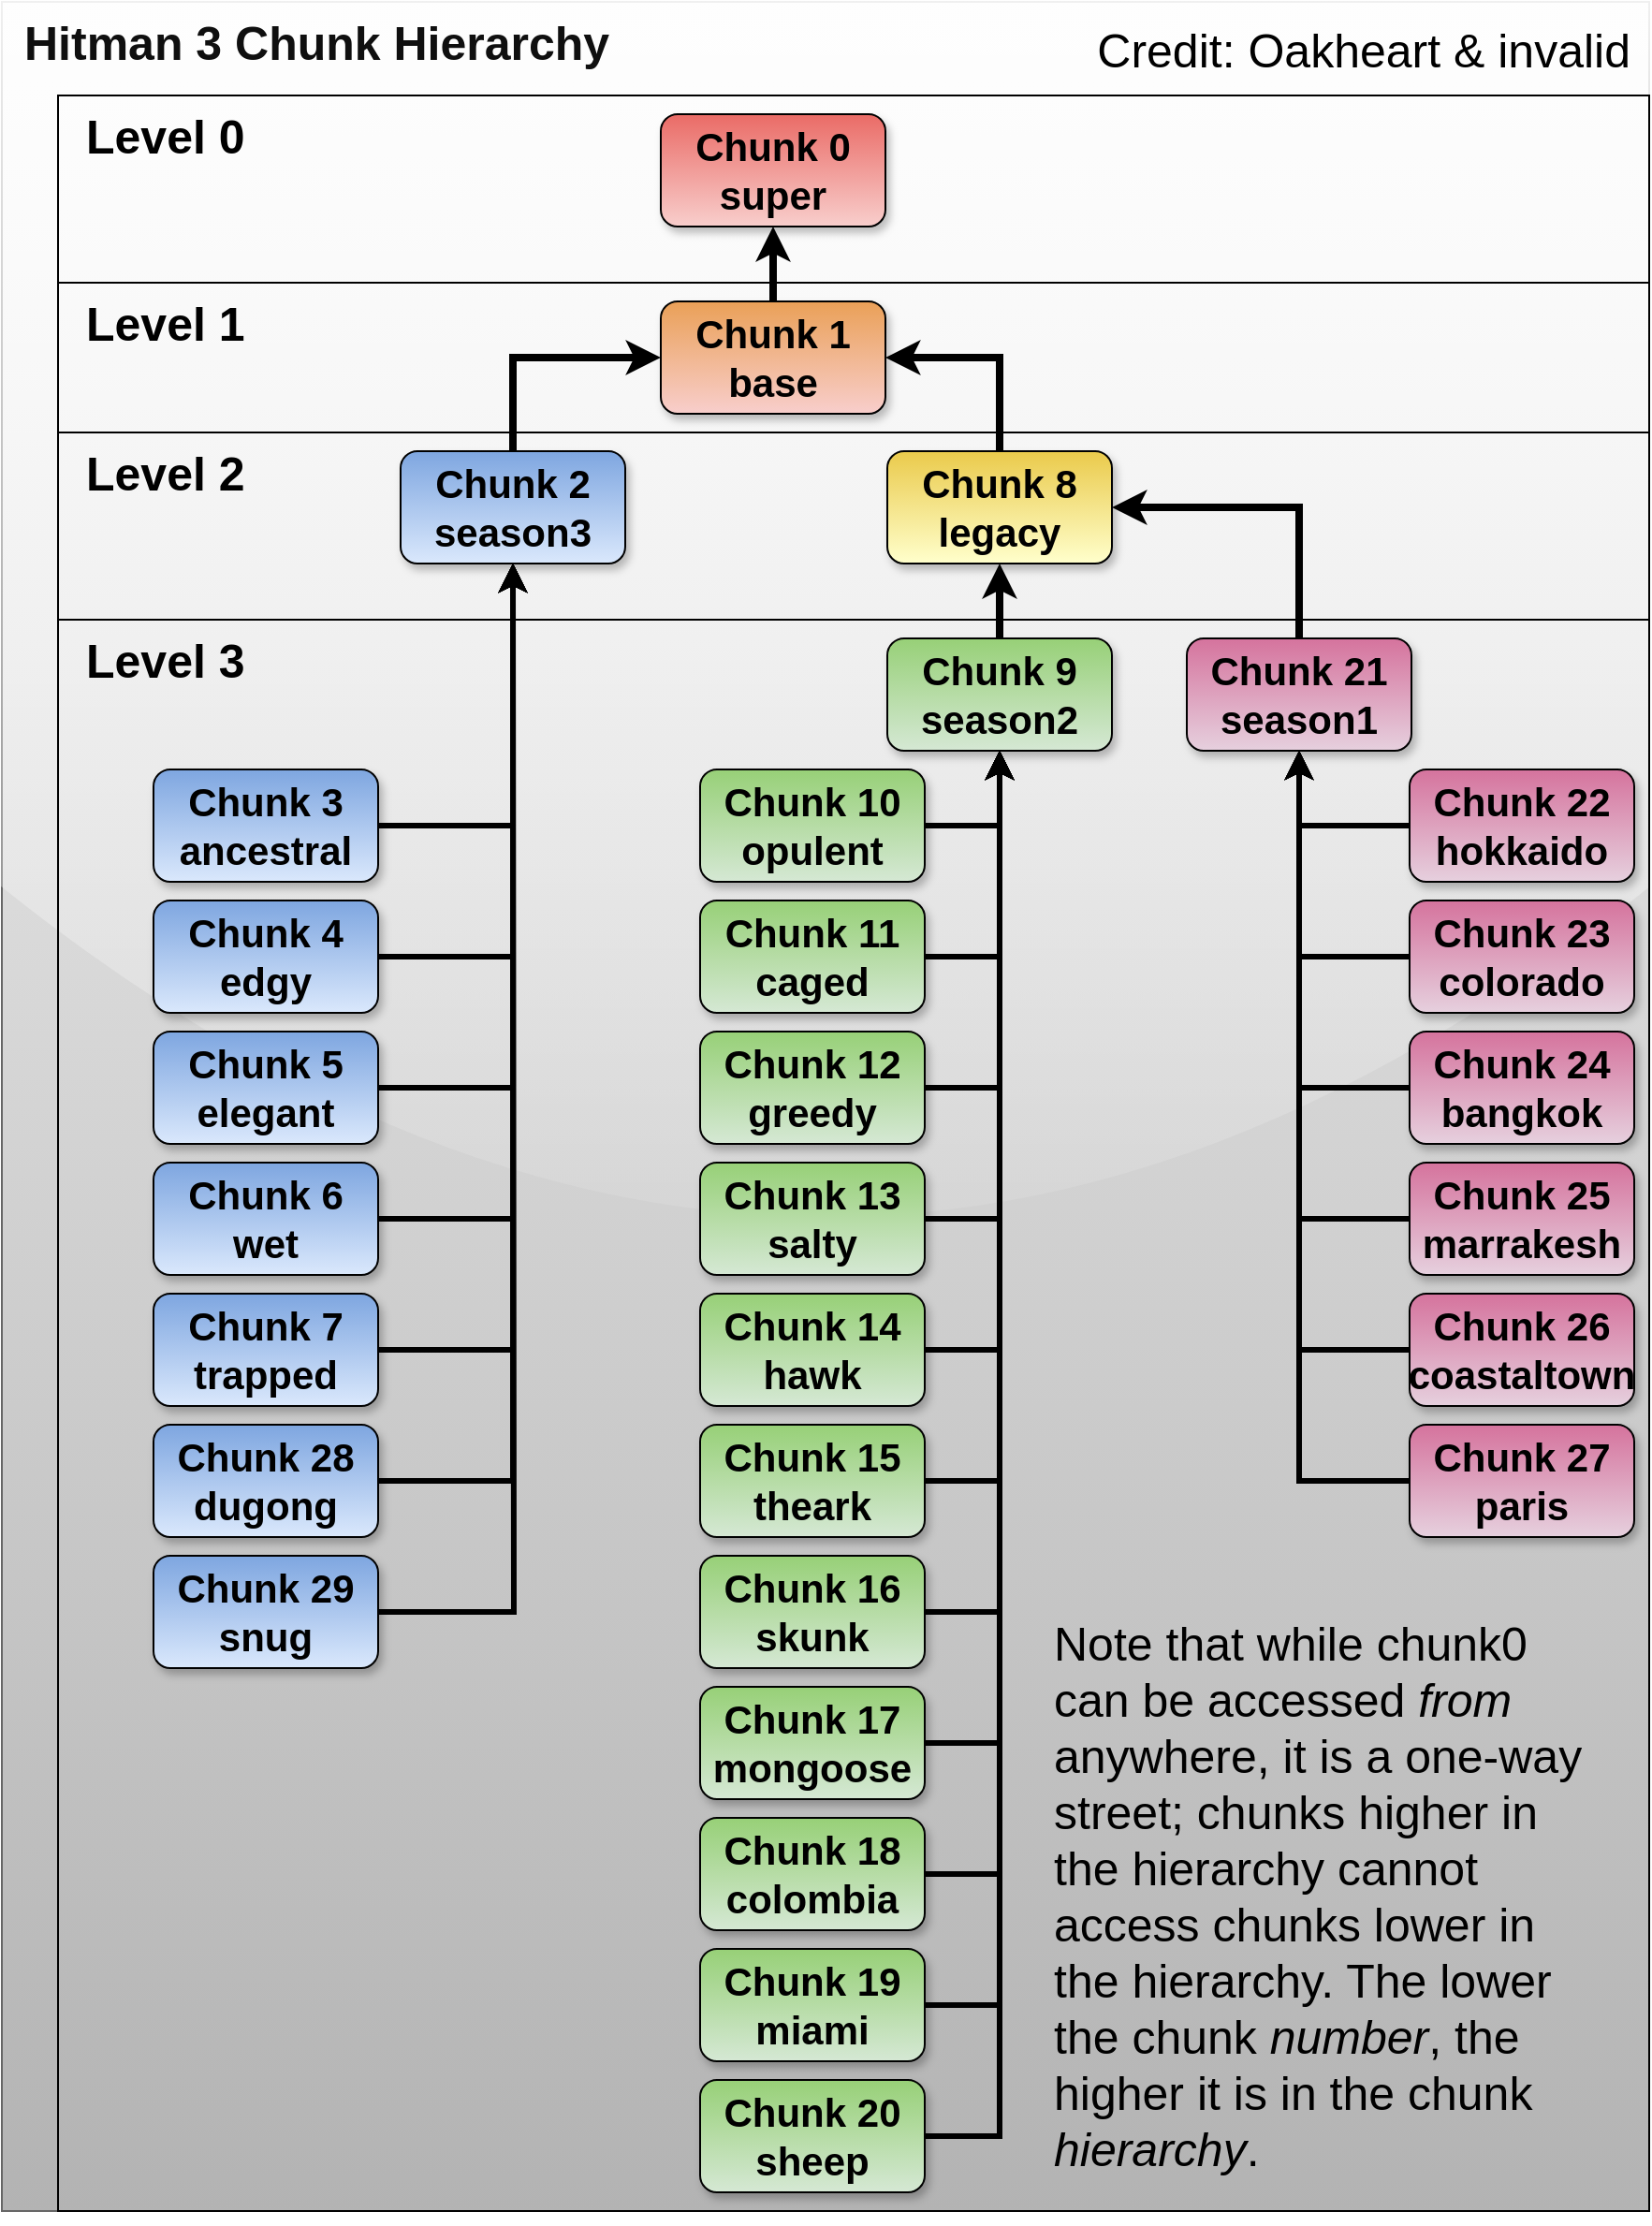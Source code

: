 <mxfile version="21.6.6" type="device">
  <diagram name="Page-1" id="b98fa263-6416-c6ec-5b7d-78bf54ef71d0">
    <mxGraphModel dx="1519" dy="757" grid="1" gridSize="10" guides="1" tooltips="1" connect="1" arrows="1" fold="1" page="1" pageScale="1.5" pageWidth="1169" pageHeight="826" background="none" math="0" shadow="0">
      <root>
        <mxCell id="0" style=";html=1;" />
        <mxCell id="1" style=";html=1;" parent="0" />
        <mxCell id="N0DhFaUQ2dvQvEvrO7Er-67" value="&lt;font color=&quot;#0f0f0f&quot;&gt;Hitman 3 Chunk Hierarchy&lt;/font&gt;" style="rounded=0;whiteSpace=wrap;html=1;fontSize=25;verticalAlign=top;align=left;fontStyle=1;labelBorderColor=none;spacingLeft=10;glass=1;sketch=0;shadow=0;fillColor=#f5f5f5;strokeColor=#666666;gradientColor=#b3b3b3;" parent="1" vertex="1">
          <mxGeometry x="400" y="20" width="880" height="1180" as="geometry" />
        </mxCell>
        <mxCell id="N0DhFaUQ2dvQvEvrO7Er-72" value="&lt;div&gt;Level 3&lt;br&gt;&lt;/div&gt;" style="rounded=0;whiteSpace=wrap;html=1;labelBorderColor=none;fontSize=25;align=left;verticalAlign=top;fontStyle=1;spacingLeft=13;labelBackgroundColor=none;fillColor=none;" parent="1" vertex="1">
          <mxGeometry x="430" y="350" width="850" height="850" as="geometry" />
        </mxCell>
        <mxCell id="N0DhFaUQ2dvQvEvrO7Er-71" value="&lt;div&gt;Level 2&lt;br&gt;&lt;/div&gt;" style="rounded=0;whiteSpace=wrap;html=1;labelBorderColor=none;fontSize=25;align=left;verticalAlign=top;fontStyle=1;spacingLeft=13;fillColor=none;" parent="1" vertex="1">
          <mxGeometry x="430" y="250" width="850" height="100" as="geometry" />
        </mxCell>
        <mxCell id="N0DhFaUQ2dvQvEvrO7Er-70" value="&lt;div&gt;Level 1&lt;br&gt;&lt;/div&gt;" style="rounded=0;whiteSpace=wrap;html=1;labelBorderColor=none;fontSize=25;align=left;verticalAlign=top;fontStyle=1;spacingLeft=13;fillColor=none;" parent="1" vertex="1">
          <mxGeometry x="430" y="170" width="850" height="80" as="geometry" />
        </mxCell>
        <mxCell id="N0DhFaUQ2dvQvEvrO7Er-69" value="&lt;div&gt;Level 0&lt;br&gt;&lt;/div&gt;" style="rounded=0;whiteSpace=wrap;html=1;labelBorderColor=none;fontSize=25;align=left;verticalAlign=top;fontStyle=1;spacingLeft=13;fillColor=none;" parent="1" vertex="1">
          <mxGeometry x="430" y="70" width="850" height="100" as="geometry" />
        </mxCell>
        <mxCell id="N0DhFaUQ2dvQvEvrO7Er-3" value="" style="edgeStyle=orthogonalEdgeStyle;rounded=0;orthogonalLoop=1;jettySize=auto;html=1;strokeWidth=4;" parent="1" source="N0DhFaUQ2dvQvEvrO7Er-2" target="N0DhFaUQ2dvQvEvrO7Er-1" edge="1">
          <mxGeometry relative="1" as="geometry" />
        </mxCell>
        <mxCell id="N0DhFaUQ2dvQvEvrO7Er-1" value="&lt;div&gt;&lt;font color=&quot;#000000&quot;&gt;Chunk 0&lt;/font&gt;&lt;/div&gt;&lt;div&gt;super&lt;br&gt;&lt;/div&gt;" style="rounded=1;whiteSpace=wrap;html=1;flipH=0;flipV=1;fontStyle=1;fontSize=21;fillColor=#f8cecc;strokeColor=#000000;gradientColor=#ea6b66;shadow=1;" parent="1" vertex="1">
          <mxGeometry x="752" y="80" width="120" height="60" as="geometry" />
        </mxCell>
        <mxCell id="N0DhFaUQ2dvQvEvrO7Er-5" value="" style="edgeStyle=orthogonalEdgeStyle;rounded=0;orthogonalLoop=1;jettySize=auto;html=1;exitX=0.5;exitY=0;exitDx=0;exitDy=0;entryX=1;entryY=0.5;entryDx=0;entryDy=0;strokeWidth=4;" parent="1" source="N0DhFaUQ2dvQvEvrO7Er-4" target="N0DhFaUQ2dvQvEvrO7Er-2" edge="1">
          <mxGeometry relative="1" as="geometry" />
        </mxCell>
        <mxCell id="N0DhFaUQ2dvQvEvrO7Er-7" value="" style="edgeStyle=orthogonalEdgeStyle;rounded=0;orthogonalLoop=1;jettySize=auto;html=1;exitX=0.5;exitY=0;exitDx=0;exitDy=0;entryX=0;entryY=0.5;entryDx=0;entryDy=0;strokeWidth=4;" parent="1" source="N0DhFaUQ2dvQvEvrO7Er-6" target="N0DhFaUQ2dvQvEvrO7Er-2" edge="1">
          <mxGeometry relative="1" as="geometry" />
        </mxCell>
        <mxCell id="N0DhFaUQ2dvQvEvrO7Er-2" value="&lt;div style=&quot;font-size: 21px;&quot;&gt;Chunk 1&lt;/div&gt;&lt;div style=&quot;font-size: 21px;&quot;&gt;base&lt;br&gt;&lt;/div&gt;" style="rounded=1;whiteSpace=wrap;html=1;flipH=0;flipV=1;fontStyle=1;fontSize=21;fillColor=#f8cecc;strokeColor=#000000;gradientColor=#EAA057;shadow=1;" parent="1" vertex="1">
          <mxGeometry x="752" y="180" width="120" height="60" as="geometry" />
        </mxCell>
        <mxCell id="N0DhFaUQ2dvQvEvrO7Er-28" value="" style="edgeStyle=orthogonalEdgeStyle;rounded=0;orthogonalLoop=1;jettySize=auto;html=1;strokeWidth=4;" parent="1" source="N0DhFaUQ2dvQvEvrO7Er-27" target="N0DhFaUQ2dvQvEvrO7Er-4" edge="1">
          <mxGeometry relative="1" as="geometry" />
        </mxCell>
        <mxCell id="N0DhFaUQ2dvQvEvrO7Er-30" value="" style="edgeStyle=orthogonalEdgeStyle;rounded=0;orthogonalLoop=1;jettySize=auto;html=1;exitX=0.5;exitY=0;exitDx=0;exitDy=0;strokeWidth=4;entryX=1;entryY=0.5;entryDx=0;entryDy=0;" parent="1" source="N0DhFaUQ2dvQvEvrO7Er-29" target="N0DhFaUQ2dvQvEvrO7Er-4" edge="1">
          <mxGeometry relative="1" as="geometry" />
        </mxCell>
        <mxCell id="N0DhFaUQ2dvQvEvrO7Er-4" value="&lt;div style=&quot;font-size: 21px;&quot;&gt;Chunk 8&lt;br style=&quot;font-size: 21px;&quot;&gt;&lt;/div&gt;&lt;div&gt;legacy&lt;br&gt;&lt;/div&gt;" style="rounded=1;whiteSpace=wrap;html=1;flipH=0;flipV=1;fontStyle=1;fontSize=21;fillColor=#FFFFCC;strokeColor=#000000;gradientColor=#EACA4B;glass=0;shadow=1;" parent="1" vertex="1">
          <mxGeometry x="873" y="260" width="120" height="60" as="geometry" />
        </mxCell>
        <mxCell id="N0DhFaUQ2dvQvEvrO7Er-6" value="&lt;div style=&quot;font-size: 21px;&quot;&gt;Chunk 2&lt;/div&gt;&lt;div style=&quot;font-size: 21px;&quot;&gt;season3&lt;br&gt;&lt;/div&gt;" style="rounded=1;whiteSpace=wrap;html=1;flipH=0;flipV=1;fontStyle=1;fontSize=21;fillColor=#dae8fc;strokeColor=#000000;gradientColor=#7ea6e0;shadow=1;" parent="1" vertex="1">
          <mxGeometry x="613" y="260" width="120" height="60" as="geometry" />
        </mxCell>
        <mxCell id="N0DhFaUQ2dvQvEvrO7Er-21" style="edgeStyle=orthogonalEdgeStyle;rounded=0;orthogonalLoop=1;jettySize=auto;html=1;entryX=0.5;entryY=1;entryDx=0;entryDy=0;strokeWidth=3;" parent="1" source="N0DhFaUQ2dvQvEvrO7Er-10" target="N0DhFaUQ2dvQvEvrO7Er-6" edge="1">
          <mxGeometry relative="1" as="geometry" />
        </mxCell>
        <mxCell id="N0DhFaUQ2dvQvEvrO7Er-10" value="&lt;div style=&quot;font-size: 21px;&quot;&gt;Chunk 7&lt;br style=&quot;font-size: 21px;&quot;&gt;&lt;/div&gt;&lt;div&gt;trapped&lt;br&gt;&lt;/div&gt;" style="rounded=1;whiteSpace=wrap;html=1;flipH=0;flipV=1;fontStyle=1;fontSize=21;shadow=1;fillColor=#dae8fc;gradientColor=#7ea6e0;strokeColor=#000000;" parent="1" vertex="1">
          <mxGeometry x="481" y="710" width="120" height="60" as="geometry" />
        </mxCell>
        <mxCell id="N0DhFaUQ2dvQvEvrO7Er-22" style="edgeStyle=orthogonalEdgeStyle;rounded=0;orthogonalLoop=1;jettySize=auto;html=1;entryX=0.5;entryY=1;entryDx=0;entryDy=0;strokeWidth=3;" parent="1" source="N0DhFaUQ2dvQvEvrO7Er-12" target="N0DhFaUQ2dvQvEvrO7Er-6" edge="1">
          <mxGeometry relative="1" as="geometry" />
        </mxCell>
        <mxCell id="N0DhFaUQ2dvQvEvrO7Er-12" value="&lt;div style=&quot;font-size: 21px;&quot;&gt;Chunk 6&lt;br style=&quot;font-size: 21px;&quot;&gt;&lt;/div&gt;&lt;div&gt;wet&lt;br&gt;&lt;/div&gt;" style="rounded=1;whiteSpace=wrap;html=1;flipH=0;flipV=1;fontStyle=1;fontSize=21;shadow=1;fillColor=#dae8fc;gradientColor=#7ea6e0;strokeColor=#000000;" parent="1" vertex="1">
          <mxGeometry x="481" y="640" width="120" height="60" as="geometry" />
        </mxCell>
        <mxCell id="N0DhFaUQ2dvQvEvrO7Er-23" style="edgeStyle=orthogonalEdgeStyle;rounded=0;orthogonalLoop=1;jettySize=auto;html=1;entryX=0.5;entryY=1;entryDx=0;entryDy=0;strokeWidth=3;" parent="1" source="N0DhFaUQ2dvQvEvrO7Er-14" target="N0DhFaUQ2dvQvEvrO7Er-6" edge="1">
          <mxGeometry relative="1" as="geometry" />
        </mxCell>
        <mxCell id="N0DhFaUQ2dvQvEvrO7Er-14" value="&lt;div style=&quot;font-size: 21px;&quot;&gt;Chunk 5&lt;br style=&quot;font-size: 21px;&quot;&gt;&lt;/div&gt;&lt;div&gt;elegant&lt;br&gt;&lt;/div&gt;" style="rounded=1;whiteSpace=wrap;html=1;flipH=0;flipV=1;fontStyle=1;fontSize=21;shadow=1;fillColor=#dae8fc;gradientColor=#7ea6e0;strokeColor=#000000;" parent="1" vertex="1">
          <mxGeometry x="481" y="570" width="120" height="60" as="geometry" />
        </mxCell>
        <mxCell id="N0DhFaUQ2dvQvEvrO7Er-24" style="edgeStyle=orthogonalEdgeStyle;rounded=0;orthogonalLoop=1;jettySize=auto;html=1;entryX=0.5;entryY=1;entryDx=0;entryDy=0;strokeWidth=3;" parent="1" source="N0DhFaUQ2dvQvEvrO7Er-16" target="N0DhFaUQ2dvQvEvrO7Er-6" edge="1">
          <mxGeometry relative="1" as="geometry" />
        </mxCell>
        <mxCell id="N0DhFaUQ2dvQvEvrO7Er-16" value="&lt;div style=&quot;font-size: 21px;&quot;&gt;Chunk 4&lt;br style=&quot;font-size: 21px;&quot;&gt;&lt;/div&gt;&lt;div&gt;edgy&lt;br&gt;&lt;/div&gt;" style="rounded=1;whiteSpace=wrap;html=1;flipH=0;flipV=1;fontStyle=1;fontSize=21;shadow=1;fillColor=#dae8fc;gradientColor=#7ea6e0;strokeColor=#000000;" parent="1" vertex="1">
          <mxGeometry x="481" y="500" width="120" height="60" as="geometry" />
        </mxCell>
        <mxCell id="N0DhFaUQ2dvQvEvrO7Er-25" style="edgeStyle=orthogonalEdgeStyle;rounded=0;orthogonalLoop=1;jettySize=auto;html=1;strokeWidth=3;" parent="1" source="N0DhFaUQ2dvQvEvrO7Er-18" target="N0DhFaUQ2dvQvEvrO7Er-6" edge="1">
          <mxGeometry relative="1" as="geometry" />
        </mxCell>
        <mxCell id="N0DhFaUQ2dvQvEvrO7Er-18" value="&lt;div style=&quot;font-size: 21px;&quot;&gt;Chunk 3&lt;br style=&quot;font-size: 21px;&quot;&gt;&lt;/div&gt;&lt;div&gt;ancestral&lt;br&gt;&lt;/div&gt;" style="rounded=1;whiteSpace=wrap;html=1;flipH=0;flipV=1;fontStyle=1;fontSize=21;shadow=1;fillColor=#dae8fc;gradientColor=#7ea6e0;strokeColor=#000000;" parent="1" vertex="1">
          <mxGeometry x="481" y="430" width="120" height="60" as="geometry" />
        </mxCell>
        <mxCell id="N0DhFaUQ2dvQvEvrO7Er-27" value="&lt;div style=&quot;font-size: 21px;&quot;&gt;Chunk 9&lt;br style=&quot;font-size: 21px;&quot;&gt;&lt;/div&gt;&lt;div&gt;season2&lt;br&gt;&lt;/div&gt;" style="rounded=1;whiteSpace=wrap;html=1;flipH=0;flipV=1;fontStyle=1;fontSize=21;fillColor=#d5e8d4;strokeColor=#000000;gradientColor=#97d077;shadow=1;" parent="1" vertex="1">
          <mxGeometry x="873" y="360" width="120" height="60" as="geometry" />
        </mxCell>
        <mxCell id="N0DhFaUQ2dvQvEvrO7Er-29" value="&lt;div style=&quot;font-size: 21px;&quot;&gt;Chunk 21&lt;br style=&quot;font-size: 21px;&quot;&gt;&lt;/div&gt;&lt;div&gt;season1&lt;br&gt;&lt;/div&gt;" style="rounded=1;whiteSpace=wrap;html=1;flipH=0;flipV=1;fontStyle=1;fontSize=21;fillColor=#e6d0de;strokeColor=#000000;shadow=1;gradientColor=#d5739d;" parent="1" vertex="1">
          <mxGeometry x="1033" y="360" width="120" height="60" as="geometry" />
        </mxCell>
        <mxCell id="N0DhFaUQ2dvQvEvrO7Er-49" style="edgeStyle=orthogonalEdgeStyle;rounded=0;orthogonalLoop=1;jettySize=auto;html=1;exitX=1;exitY=0.5;exitDx=0;exitDy=0;strokeWidth=3;" parent="1" source="N0DhFaUQ2dvQvEvrO7Er-31" target="N0DhFaUQ2dvQvEvrO7Er-27" edge="1">
          <mxGeometry relative="1" as="geometry" />
        </mxCell>
        <mxCell id="N0DhFaUQ2dvQvEvrO7Er-31" value="&lt;div style=&quot;font-size: 21px;&quot;&gt;Chunk 10&lt;br style=&quot;font-size: 21px;&quot;&gt;&lt;/div&gt;&lt;div&gt;opulent&lt;br&gt;&lt;/div&gt;" style="rounded=1;whiteSpace=wrap;html=1;flipH=0;flipV=1;fontStyle=1;fontSize=21;fillColor=#d5e8d4;strokeColor=#000000;shadow=1;gradientColor=#97d077;" parent="1" vertex="1">
          <mxGeometry x="773" y="430" width="120" height="60" as="geometry" />
        </mxCell>
        <mxCell id="N0DhFaUQ2dvQvEvrO7Er-50" style="edgeStyle=orthogonalEdgeStyle;rounded=0;orthogonalLoop=1;jettySize=auto;html=1;entryX=0.5;entryY=1;entryDx=0;entryDy=0;exitX=1;exitY=0.5;exitDx=0;exitDy=0;strokeWidth=3;" parent="1" source="N0DhFaUQ2dvQvEvrO7Er-32" target="N0DhFaUQ2dvQvEvrO7Er-27" edge="1">
          <mxGeometry relative="1" as="geometry" />
        </mxCell>
        <mxCell id="N0DhFaUQ2dvQvEvrO7Er-32" value="&lt;div style=&quot;font-size: 21px;&quot;&gt;Chunk 11&lt;br style=&quot;font-size: 21px;&quot;&gt;&lt;/div&gt;&lt;div&gt;caged&lt;br&gt;&lt;/div&gt;" style="rounded=1;whiteSpace=wrap;html=1;flipH=0;flipV=1;fontStyle=1;fontSize=21;shadow=1;fillColor=#d5e8d4;gradientColor=#97d077;strokeColor=#000000;" parent="1" vertex="1">
          <mxGeometry x="773" y="500" width="120" height="60" as="geometry" />
        </mxCell>
        <mxCell id="N0DhFaUQ2dvQvEvrO7Er-51" style="edgeStyle=orthogonalEdgeStyle;rounded=0;orthogonalLoop=1;jettySize=auto;html=1;entryX=0.5;entryY=1;entryDx=0;entryDy=0;exitX=1;exitY=0.5;exitDx=0;exitDy=0;strokeWidth=3;" parent="1" source="N0DhFaUQ2dvQvEvrO7Er-33" target="N0DhFaUQ2dvQvEvrO7Er-27" edge="1">
          <mxGeometry relative="1" as="geometry" />
        </mxCell>
        <mxCell id="N0DhFaUQ2dvQvEvrO7Er-33" value="&lt;div style=&quot;font-size: 21px;&quot;&gt;Chunk 12&lt;br style=&quot;font-size: 21px;&quot;&gt;&lt;/div&gt;&lt;div&gt;greedy&lt;br&gt;&lt;/div&gt;" style="rounded=1;whiteSpace=wrap;html=1;flipH=0;flipV=1;fontStyle=1;fontSize=21;shadow=1;fillColor=#d5e8d4;gradientColor=#97d077;strokeColor=#000000;" parent="1" vertex="1">
          <mxGeometry x="773" y="570" width="120" height="60" as="geometry" />
        </mxCell>
        <mxCell id="N0DhFaUQ2dvQvEvrO7Er-52" style="edgeStyle=orthogonalEdgeStyle;rounded=0;orthogonalLoop=1;jettySize=auto;html=1;entryX=0.5;entryY=1;entryDx=0;entryDy=0;exitX=1;exitY=0.5;exitDx=0;exitDy=0;strokeWidth=3;" parent="1" source="N0DhFaUQ2dvQvEvrO7Er-34" target="N0DhFaUQ2dvQvEvrO7Er-27" edge="1">
          <mxGeometry relative="1" as="geometry" />
        </mxCell>
        <mxCell id="N0DhFaUQ2dvQvEvrO7Er-34" value="&lt;div style=&quot;font-size: 21px;&quot;&gt;Chunk 13&lt;br style=&quot;font-size: 21px;&quot;&gt;&lt;/div&gt;&lt;div&gt;salty&lt;br&gt;&lt;/div&gt;" style="rounded=1;whiteSpace=wrap;html=1;flipH=0;flipV=1;fontStyle=1;fontSize=21;shadow=1;fillColor=#d5e8d4;gradientColor=#97d077;strokeColor=#000000;" parent="1" vertex="1">
          <mxGeometry x="773" y="640" width="120" height="60" as="geometry" />
        </mxCell>
        <mxCell id="N0DhFaUQ2dvQvEvrO7Er-53" style="edgeStyle=orthogonalEdgeStyle;rounded=0;orthogonalLoop=1;jettySize=auto;html=1;entryX=0.5;entryY=1;entryDx=0;entryDy=0;exitX=1;exitY=0.5;exitDx=0;exitDy=0;strokeWidth=3;" parent="1" source="N0DhFaUQ2dvQvEvrO7Er-35" target="N0DhFaUQ2dvQvEvrO7Er-27" edge="1">
          <mxGeometry relative="1" as="geometry" />
        </mxCell>
        <mxCell id="N0DhFaUQ2dvQvEvrO7Er-35" value="&lt;div style=&quot;font-size: 21px;&quot;&gt;Chunk 14&lt;br style=&quot;font-size: 21px;&quot;&gt;&lt;/div&gt;&lt;div&gt;hawk&lt;br&gt;&lt;/div&gt;" style="rounded=1;whiteSpace=wrap;html=1;flipH=0;flipV=1;fontStyle=1;fontSize=21;shadow=1;fillColor=#d5e8d4;gradientColor=#97d077;strokeColor=#000000;" parent="1" vertex="1">
          <mxGeometry x="773" y="710" width="120" height="60" as="geometry" />
        </mxCell>
        <mxCell id="N0DhFaUQ2dvQvEvrO7Er-54" style="edgeStyle=orthogonalEdgeStyle;rounded=0;orthogonalLoop=1;jettySize=auto;html=1;entryX=0.5;entryY=1;entryDx=0;entryDy=0;exitX=1;exitY=0.5;exitDx=0;exitDy=0;strokeWidth=3;" parent="1" source="N0DhFaUQ2dvQvEvrO7Er-36" target="N0DhFaUQ2dvQvEvrO7Er-27" edge="1">
          <mxGeometry relative="1" as="geometry" />
        </mxCell>
        <mxCell id="N0DhFaUQ2dvQvEvrO7Er-36" value="&lt;div style=&quot;font-size: 21px;&quot;&gt;Chunk 15&lt;br style=&quot;font-size: 21px;&quot;&gt;&lt;/div&gt;&lt;div&gt;theark&lt;br&gt;&lt;/div&gt;" style="rounded=1;whiteSpace=wrap;html=1;flipH=0;flipV=1;fontStyle=1;fontSize=21;shadow=1;fillColor=#d5e8d4;gradientColor=#97d077;strokeColor=#000000;" parent="1" vertex="1">
          <mxGeometry x="773" y="780" width="120" height="60" as="geometry" />
        </mxCell>
        <mxCell id="N0DhFaUQ2dvQvEvrO7Er-55" style="edgeStyle=orthogonalEdgeStyle;rounded=0;orthogonalLoop=1;jettySize=auto;html=1;entryX=0.5;entryY=1;entryDx=0;entryDy=0;exitX=1;exitY=0.5;exitDx=0;exitDy=0;strokeWidth=3;" parent="1" source="N0DhFaUQ2dvQvEvrO7Er-37" target="N0DhFaUQ2dvQvEvrO7Er-27" edge="1">
          <mxGeometry relative="1" as="geometry" />
        </mxCell>
        <mxCell id="N0DhFaUQ2dvQvEvrO7Er-37" value="&lt;div style=&quot;font-size: 21px;&quot;&gt;Chunk 16&lt;br style=&quot;font-size: 21px;&quot;&gt;&lt;/div&gt;&lt;div&gt;skunk&lt;br&gt;&lt;/div&gt;" style="rounded=1;whiteSpace=wrap;html=1;flipH=0;flipV=1;fontStyle=1;fontSize=21;shadow=1;fillColor=#d5e8d4;gradientColor=#97d077;strokeColor=#000000;" parent="1" vertex="1">
          <mxGeometry x="773" y="850" width="120" height="60" as="geometry" />
        </mxCell>
        <mxCell id="N0DhFaUQ2dvQvEvrO7Er-56" style="edgeStyle=orthogonalEdgeStyle;rounded=0;orthogonalLoop=1;jettySize=auto;html=1;entryX=0.5;entryY=1;entryDx=0;entryDy=0;exitX=1;exitY=0.5;exitDx=0;exitDy=0;strokeWidth=3;" parent="1" source="N0DhFaUQ2dvQvEvrO7Er-38" target="N0DhFaUQ2dvQvEvrO7Er-27" edge="1">
          <mxGeometry relative="1" as="geometry" />
        </mxCell>
        <mxCell id="N0DhFaUQ2dvQvEvrO7Er-38" value="&lt;div style=&quot;font-size: 21px;&quot;&gt;Chunk 17&lt;br style=&quot;font-size: 21px;&quot;&gt;&lt;/div&gt;&lt;div&gt;mongoose&lt;br&gt;&lt;/div&gt;" style="rounded=1;whiteSpace=wrap;html=1;flipH=0;flipV=1;fontStyle=1;fontSize=21;shadow=1;fillColor=#d5e8d4;gradientColor=#97d077;strokeColor=#000000;" parent="1" vertex="1">
          <mxGeometry x="773" y="920" width="120" height="60" as="geometry" />
        </mxCell>
        <mxCell id="N0DhFaUQ2dvQvEvrO7Er-57" style="edgeStyle=orthogonalEdgeStyle;rounded=0;orthogonalLoop=1;jettySize=auto;html=1;entryX=0.5;entryY=1;entryDx=0;entryDy=0;exitX=1;exitY=0.5;exitDx=0;exitDy=0;strokeWidth=3;" parent="1" source="N0DhFaUQ2dvQvEvrO7Er-39" target="N0DhFaUQ2dvQvEvrO7Er-27" edge="1">
          <mxGeometry relative="1" as="geometry" />
        </mxCell>
        <mxCell id="N0DhFaUQ2dvQvEvrO7Er-39" value="&lt;div style=&quot;font-size: 21px;&quot;&gt;Chunk 18&lt;br style=&quot;font-size: 21px;&quot;&gt;&lt;/div&gt;&lt;div&gt;colombia&lt;br&gt;&lt;/div&gt;" style="rounded=1;whiteSpace=wrap;html=1;flipH=0;flipV=1;fontStyle=1;fontSize=21;shadow=1;fillColor=#d5e8d4;gradientColor=#97d077;strokeColor=#000000;" parent="1" vertex="1">
          <mxGeometry x="773" y="990" width="120" height="60" as="geometry" />
        </mxCell>
        <mxCell id="N0DhFaUQ2dvQvEvrO7Er-58" style="edgeStyle=orthogonalEdgeStyle;rounded=0;orthogonalLoop=1;jettySize=auto;html=1;entryX=0.5;entryY=1;entryDx=0;entryDy=0;exitX=1;exitY=0.5;exitDx=0;exitDy=0;strokeWidth=3;" parent="1" source="N0DhFaUQ2dvQvEvrO7Er-40" target="N0DhFaUQ2dvQvEvrO7Er-27" edge="1">
          <mxGeometry relative="1" as="geometry" />
        </mxCell>
        <mxCell id="N0DhFaUQ2dvQvEvrO7Er-40" value="&lt;div style=&quot;font-size: 21px;&quot;&gt;Chunk 19&lt;br style=&quot;font-size: 21px;&quot;&gt;&lt;/div&gt;&lt;div&gt;miami&lt;br&gt;&lt;/div&gt;" style="rounded=1;whiteSpace=wrap;html=1;flipH=0;flipV=1;fontSize=21;fontStyle=1;shadow=1;fillColor=#d5e8d4;gradientColor=#97d077;strokeColor=#000000;" parent="1" vertex="1">
          <mxGeometry x="773" y="1060" width="120" height="60" as="geometry" />
        </mxCell>
        <mxCell id="N0DhFaUQ2dvQvEvrO7Er-59" style="edgeStyle=orthogonalEdgeStyle;rounded=0;orthogonalLoop=1;jettySize=auto;html=1;entryX=0.5;entryY=1;entryDx=0;entryDy=0;exitX=1;exitY=0.5;exitDx=0;exitDy=0;strokeWidth=3;" parent="1" source="N0DhFaUQ2dvQvEvrO7Er-41" target="N0DhFaUQ2dvQvEvrO7Er-27" edge="1">
          <mxGeometry relative="1" as="geometry" />
        </mxCell>
        <mxCell id="N0DhFaUQ2dvQvEvrO7Er-41" value="&lt;div style=&quot;font-size: 21px;&quot;&gt;Chunk 20&lt;br style=&quot;font-size: 21px;&quot;&gt;&lt;/div&gt;&lt;div&gt;sheep&lt;/div&gt;" style="rounded=1;whiteSpace=wrap;html=1;flipH=0;flipV=1;fontStyle=1;fontSize=21;shadow=1;fillColor=#d5e8d4;gradientColor=#97d077;strokeColor=#000000;" parent="1" vertex="1">
          <mxGeometry x="773" y="1130" width="120" height="60" as="geometry" />
        </mxCell>
        <mxCell id="N0DhFaUQ2dvQvEvrO7Er-60" style="edgeStyle=orthogonalEdgeStyle;rounded=0;orthogonalLoop=1;jettySize=auto;html=1;exitX=0;exitY=0.5;exitDx=0;exitDy=0;strokeWidth=3;" parent="1" source="N0DhFaUQ2dvQvEvrO7Er-43" target="N0DhFaUQ2dvQvEvrO7Er-29" edge="1">
          <mxGeometry relative="1" as="geometry" />
        </mxCell>
        <mxCell id="N0DhFaUQ2dvQvEvrO7Er-43" value="&lt;div style=&quot;font-size: 21px;&quot;&gt;Chunk 22&lt;br style=&quot;font-size: 21px;&quot;&gt;&lt;/div&gt;&lt;div&gt;hokkaido&lt;br&gt;&lt;/div&gt;" style="rounded=1;whiteSpace=wrap;html=1;flipH=0;flipV=1;fontStyle=1;fontSize=21;shadow=1;fillColor=#e6d0de;gradientColor=#d5739d;strokeColor=#000000;" parent="1" vertex="1">
          <mxGeometry x="1152" y="430" width="120" height="60" as="geometry" />
        </mxCell>
        <mxCell id="N0DhFaUQ2dvQvEvrO7Er-61" style="edgeStyle=orthogonalEdgeStyle;rounded=0;orthogonalLoop=1;jettySize=auto;html=1;entryX=0.5;entryY=1;entryDx=0;entryDy=0;exitX=0;exitY=0.5;exitDx=0;exitDy=0;strokeWidth=3;" parent="1" source="N0DhFaUQ2dvQvEvrO7Er-44" target="N0DhFaUQ2dvQvEvrO7Er-29" edge="1">
          <mxGeometry relative="1" as="geometry" />
        </mxCell>
        <mxCell id="N0DhFaUQ2dvQvEvrO7Er-44" value="&lt;div style=&quot;font-size: 21px;&quot;&gt;Chunk 23&lt;br style=&quot;font-size: 21px;&quot;&gt;&lt;/div&gt;&lt;div&gt;colorado&lt;br&gt;&lt;/div&gt;" style="rounded=1;whiteSpace=wrap;html=1;flipH=0;flipV=1;fontStyle=1;fontSize=21;shadow=1;fillColor=#e6d0de;gradientColor=#d5739d;strokeColor=#000000;" parent="1" vertex="1">
          <mxGeometry x="1152" y="500" width="120" height="60" as="geometry" />
        </mxCell>
        <mxCell id="N0DhFaUQ2dvQvEvrO7Er-62" style="edgeStyle=orthogonalEdgeStyle;rounded=0;orthogonalLoop=1;jettySize=auto;html=1;entryX=0.5;entryY=1;entryDx=0;entryDy=0;exitX=0;exitY=0.5;exitDx=0;exitDy=0;strokeWidth=3;" parent="1" source="N0DhFaUQ2dvQvEvrO7Er-45" target="N0DhFaUQ2dvQvEvrO7Er-29" edge="1">
          <mxGeometry relative="1" as="geometry" />
        </mxCell>
        <mxCell id="N0DhFaUQ2dvQvEvrO7Er-45" value="&lt;div style=&quot;font-size: 21px;&quot;&gt;Chunk 24&lt;br style=&quot;font-size: 21px;&quot;&gt;&lt;/div&gt;&lt;div&gt;bangkok&lt;br&gt;&lt;/div&gt;" style="rounded=1;whiteSpace=wrap;html=1;flipH=0;flipV=1;fontStyle=1;fontSize=21;shadow=1;fillColor=#e6d0de;gradientColor=#d5739d;strokeColor=#000000;" parent="1" vertex="1">
          <mxGeometry x="1152" y="570" width="120" height="60" as="geometry" />
        </mxCell>
        <mxCell id="N0DhFaUQ2dvQvEvrO7Er-63" style="edgeStyle=orthogonalEdgeStyle;rounded=0;orthogonalLoop=1;jettySize=auto;html=1;entryX=0.5;entryY=1;entryDx=0;entryDy=0;exitX=0;exitY=0.5;exitDx=0;exitDy=0;strokeWidth=3;" parent="1" source="N0DhFaUQ2dvQvEvrO7Er-46" target="N0DhFaUQ2dvQvEvrO7Er-29" edge="1">
          <mxGeometry relative="1" as="geometry" />
        </mxCell>
        <mxCell id="N0DhFaUQ2dvQvEvrO7Er-46" value="&lt;div style=&quot;font-size: 21px;&quot;&gt;Chunk 25&lt;br style=&quot;font-size: 21px;&quot;&gt;&lt;/div&gt;&lt;div&gt;marrakesh&lt;br&gt;&lt;/div&gt;" style="rounded=1;whiteSpace=wrap;html=1;flipH=0;flipV=1;fontStyle=1;fontSize=21;shadow=1;fillColor=#e6d0de;gradientColor=#d5739d;strokeColor=#000000;" parent="1" vertex="1">
          <mxGeometry x="1152" y="640" width="120" height="60" as="geometry" />
        </mxCell>
        <mxCell id="N0DhFaUQ2dvQvEvrO7Er-64" style="edgeStyle=orthogonalEdgeStyle;rounded=0;orthogonalLoop=1;jettySize=auto;html=1;entryX=0.5;entryY=1;entryDx=0;entryDy=0;exitX=0;exitY=0.5;exitDx=0;exitDy=0;strokeWidth=3;" parent="1" source="N0DhFaUQ2dvQvEvrO7Er-47" target="N0DhFaUQ2dvQvEvrO7Er-29" edge="1">
          <mxGeometry relative="1" as="geometry" />
        </mxCell>
        <mxCell id="N0DhFaUQ2dvQvEvrO7Er-47" value="&lt;div style=&quot;font-size: 21px;&quot;&gt;Chunk 26&lt;br style=&quot;font-size: 21px;&quot;&gt;&lt;/div&gt;&lt;div&gt;coastaltown&lt;br&gt;&lt;/div&gt;" style="rounded=1;whiteSpace=wrap;html=1;flipH=0;flipV=1;fontStyle=1;fontSize=21;shadow=1;fillColor=#e6d0de;gradientColor=#d5739d;strokeColor=#000000;" parent="1" vertex="1">
          <mxGeometry x="1152" y="710" width="120" height="60" as="geometry" />
        </mxCell>
        <mxCell id="N0DhFaUQ2dvQvEvrO7Er-65" style="edgeStyle=orthogonalEdgeStyle;rounded=0;orthogonalLoop=1;jettySize=auto;html=1;entryX=0.5;entryY=1;entryDx=0;entryDy=0;exitX=0;exitY=0.5;exitDx=0;exitDy=0;strokeWidth=3;" parent="1" source="N0DhFaUQ2dvQvEvrO7Er-48" target="N0DhFaUQ2dvQvEvrO7Er-29" edge="1">
          <mxGeometry relative="1" as="geometry" />
        </mxCell>
        <mxCell id="N0DhFaUQ2dvQvEvrO7Er-48" value="&lt;div style=&quot;font-size: 21px;&quot;&gt;Chunk 27&lt;br style=&quot;font-size: 21px;&quot;&gt;&lt;/div&gt;&lt;div&gt;paris&lt;br&gt;&lt;/div&gt;" style="rounded=1;whiteSpace=wrap;html=1;flipH=0;flipV=1;fontStyle=1;fontSize=21;shadow=1;fillColor=#e6d0de;gradientColor=#d5739d;strokeColor=#000000;" parent="1" vertex="1">
          <mxGeometry x="1152" y="780" width="120" height="60" as="geometry" />
        </mxCell>
        <mxCell id="N0DhFaUQ2dvQvEvrO7Er-74" value="&lt;p style=&quot;&quot; data-changed=&quot;false&quot; data-from-init=&quot;true&quot; data-paragraphid=&quot;3&quot; class=&quot;root-block-node&quot;&gt;Note that while chunk0 can be accessed &lt;i&gt;from&lt;/i&gt; anywhere, it is a one-way street; chunks higher in the hierarchy cannot access chunks lower in the hierarchy. The lower the chunk &lt;i&gt;number&lt;/i&gt;, the higher it is in the chunk &lt;i&gt;hierarchy&lt;/i&gt;.&lt;br&gt;&lt;/p&gt;" style="text;whiteSpace=wrap;html=1;fontSize=25;" parent="1" vertex="1">
          <mxGeometry x="960" y="850" width="300" height="250" as="geometry" />
        </mxCell>
        <mxCell id="N0DhFaUQ2dvQvEvrO7Er-75" value="Credit: Oakheart &amp;amp; invalid " style="text;whiteSpace=wrap;html=1;fontSize=25;align=right;verticalAlign=middle;" parent="1" vertex="1">
          <mxGeometry x="974" y="20" width="298" height="50" as="geometry" />
        </mxCell>
        <mxCell id="8N7Vn7bXFM0D_MzjP88z-33" style="edgeStyle=orthogonalEdgeStyle;rounded=0;orthogonalLoop=1;jettySize=auto;html=1;strokeWidth=3;entryX=0.5;entryY=1;entryDx=0;entryDy=0;" parent="1" source="8N7Vn7bXFM0D_MzjP88z-34" target="N0DhFaUQ2dvQvEvrO7Er-6" edge="1">
          <mxGeometry relative="1" as="geometry">
            <mxPoint x="601" y="1070.059" as="sourcePoint" />
            <mxPoint x="673" y="330" as="targetPoint" />
          </mxGeometry>
        </mxCell>
        <mxCell id="8N7Vn7bXFM0D_MzjP88z-34" value="&lt;div style=&quot;font-size: 21px;&quot;&gt;Chunk 28&lt;/div&gt;&lt;div&gt;dugong&lt;br&gt;&lt;/div&gt;" style="rounded=1;whiteSpace=wrap;html=1;flipH=0;flipV=1;fontStyle=1;fontSize=21;shadow=1;fillColor=#dae8fc;gradientColor=#7ea6e0;strokeColor=#000000;" parent="1" vertex="1">
          <mxGeometry x="481" y="780" width="120" height="60" as="geometry" />
        </mxCell>
        <mxCell id="egLnhbrrIV5r9yWpWKBw-17" value="&lt;div style=&quot;font-size: 21px;&quot;&gt;Chunk 29&lt;/div&gt;&lt;div&gt;snug&lt;br&gt;&lt;/div&gt;" style="rounded=1;whiteSpace=wrap;html=1;flipH=0;flipV=1;fontStyle=1;fontSize=21;shadow=1;fillColor=#dae8fc;gradientColor=#7ea6e0;strokeColor=#000000;" parent="1" vertex="1">
          <mxGeometry x="481" y="850" width="120" height="60" as="geometry" />
        </mxCell>
        <mxCell id="egLnhbrrIV5r9yWpWKBw-19" style="edgeStyle=orthogonalEdgeStyle;rounded=0;orthogonalLoop=1;jettySize=auto;html=1;strokeWidth=3;entryX=0.5;entryY=1;entryDx=0;entryDy=0;" parent="1" source="egLnhbrrIV5r9yWpWKBw-17" edge="1">
          <mxGeometry relative="1" as="geometry">
            <mxPoint x="600" y="1140" as="sourcePoint" />
            <mxPoint x="673" y="320" as="targetPoint" />
          </mxGeometry>
        </mxCell>
      </root>
    </mxGraphModel>
  </diagram>
</mxfile>
